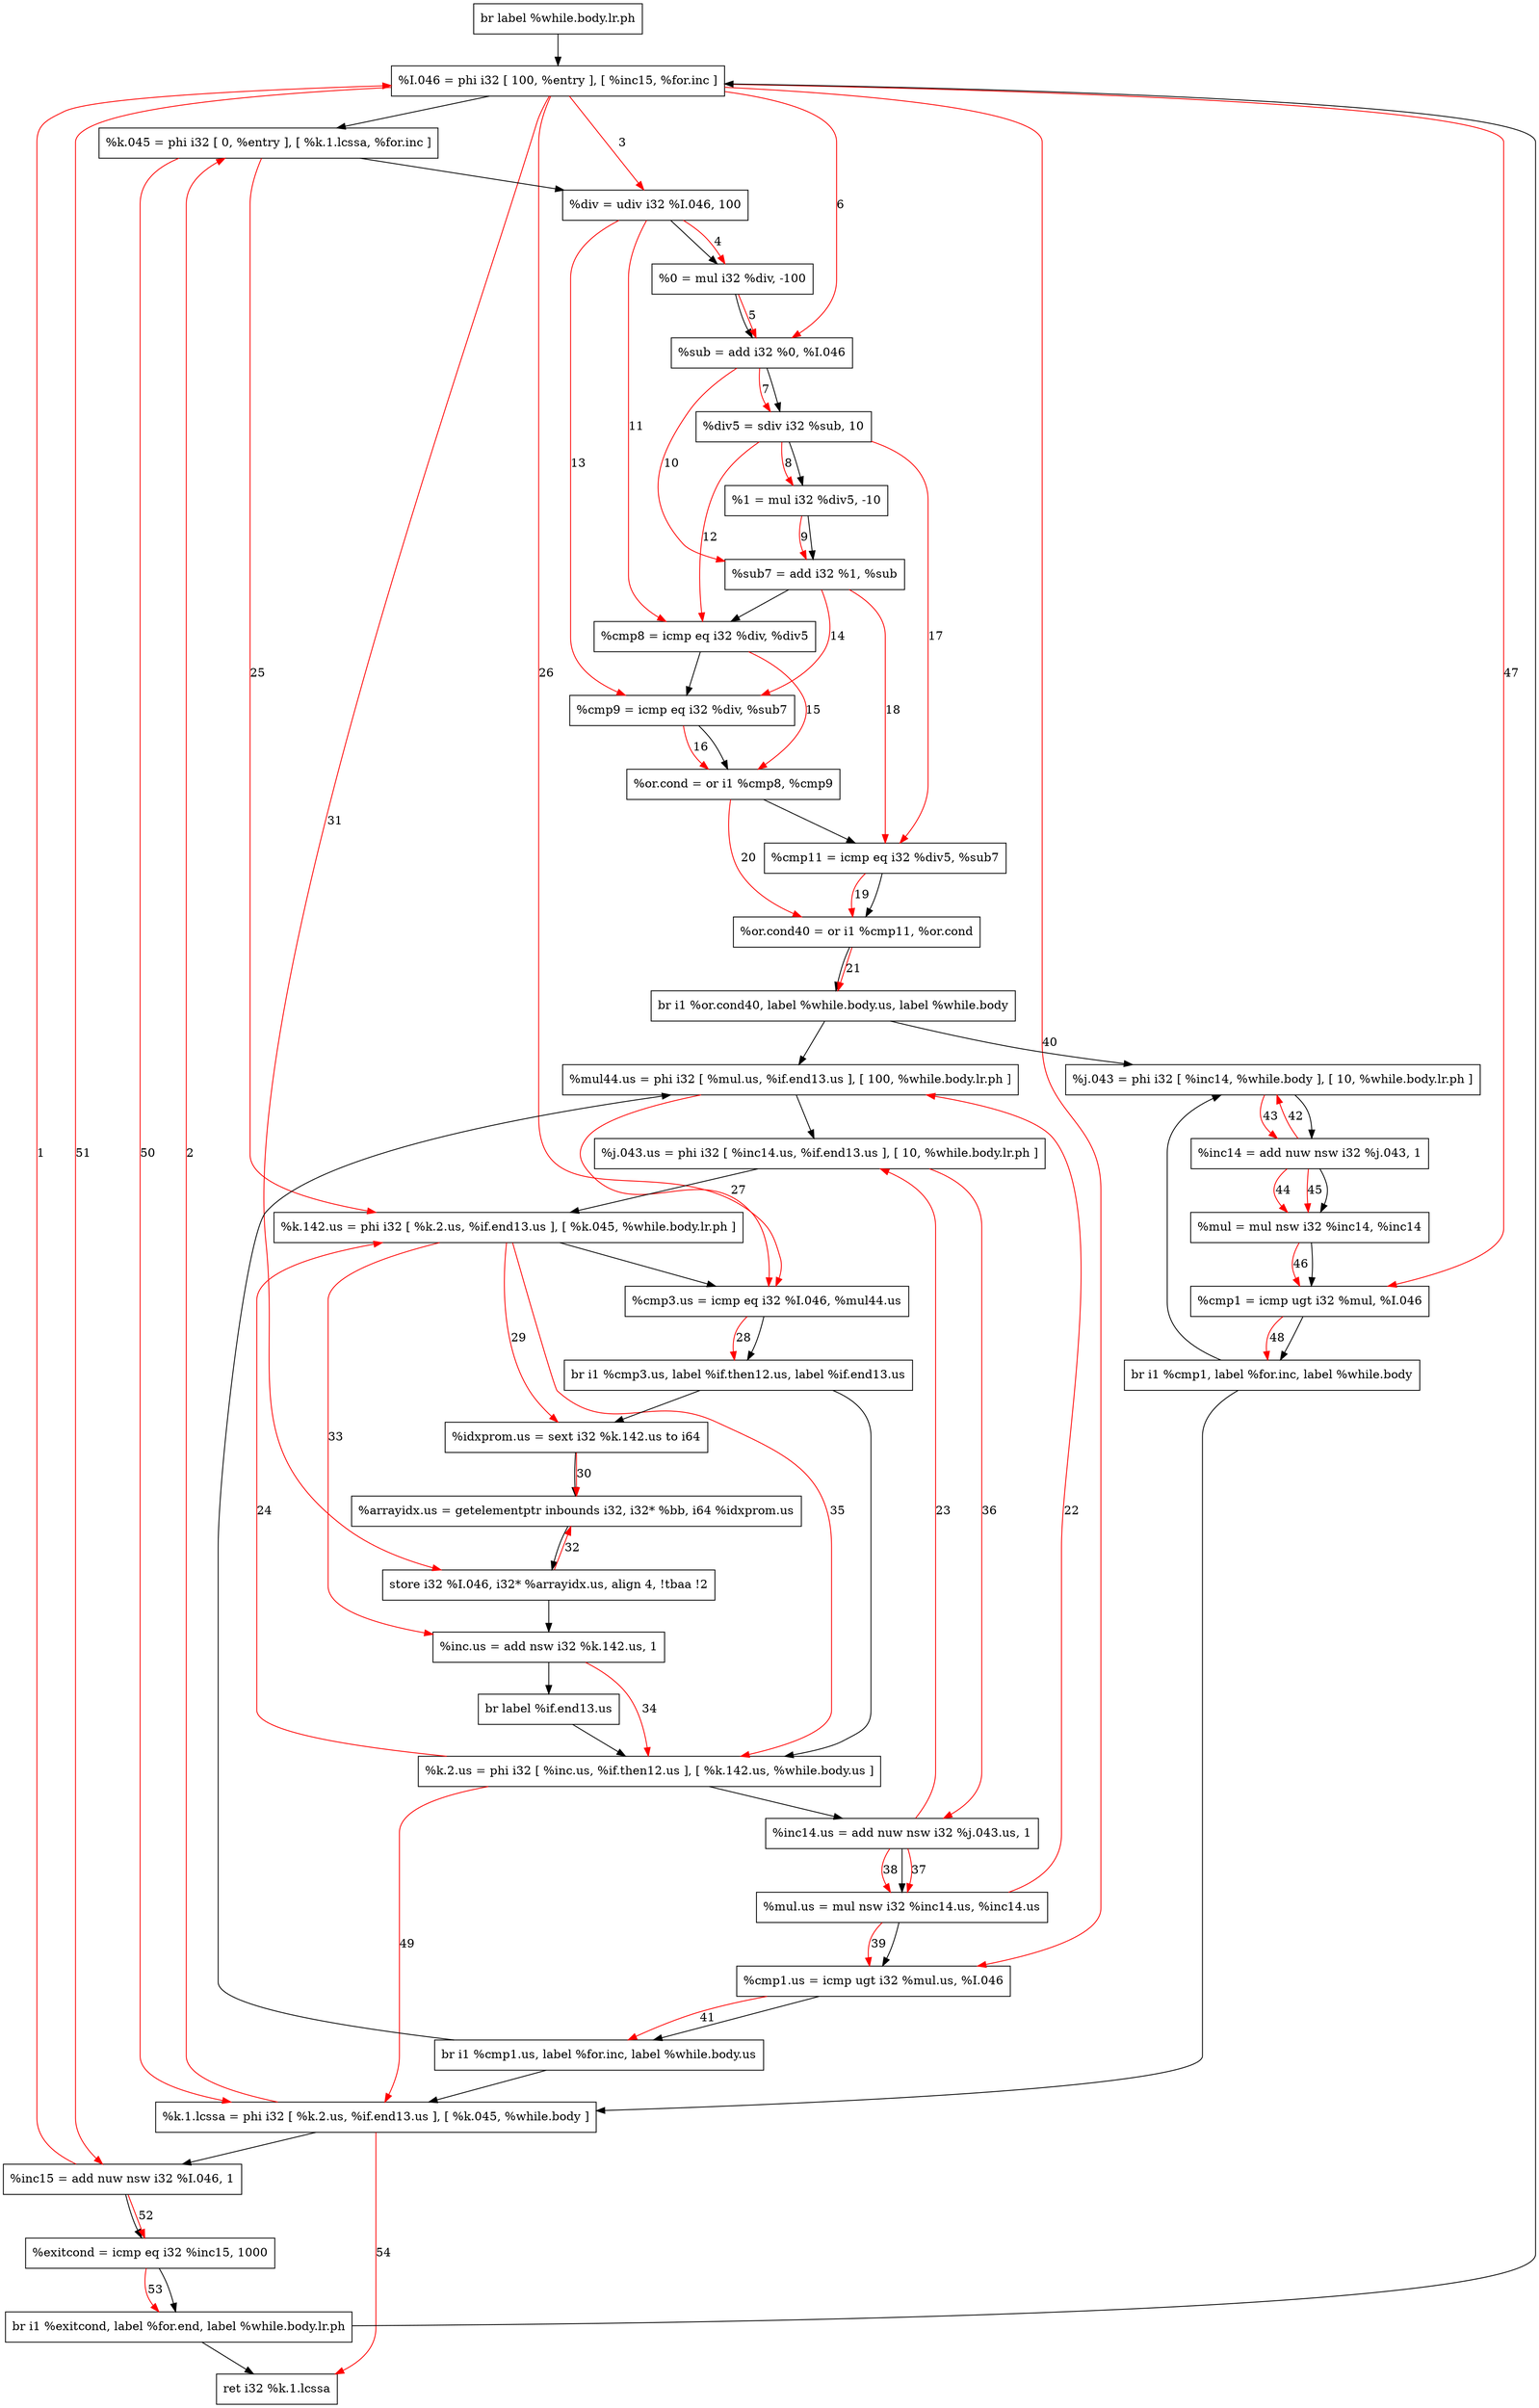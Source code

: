 digraph "CDFG for'func' function" {
	Node0x55710dff39d8[shape=record, label="  br label %while.body.lr.ph"]
	Node0x55710dff4168[shape=record, label="  %I.046 = phi i32 [ 100, %entry ], [ %inc15, %for.inc ]"]
	Node0x55710dff4318[shape=record, label="  %k.045 = phi i32 [ 0, %entry ], [ %k.1.lcssa, %for.inc ]"]
	Node0x55710dff4400[shape=record, label="  %div = udiv i32 %I.046, 100"]
	Node0x55710dff44c0[shape=record, label="  %0 = mul i32 %div, -100"]
	Node0x55710dff4550[shape=record, label="  %sub = add i32 %0, %I.046"]
	Node0x55710dff4610[shape=record, label="  %div5 = sdiv i32 %sub, 10"]
	Node0x55710dff46d0[shape=record, label="  %1 = mul i32 %div5, -10"]
	Node0x55710dff4760[shape=record, label="  %sub7 = add i32 %1, %sub"]
	Node0x55710dff47d0[shape=record, label="  %cmp8 = icmp eq i32 %div, %div5"]
	Node0x55710dff4860[shape=record, label="  %cmp9 = icmp eq i32 %div, %sub7"]
	Node0x55710dff48f0[shape=record, label="  %or.cond = or i1 %cmp8, %cmp9"]
	Node0x55710dff4b20[shape=record, label="  %cmp11 = icmp eq i32 %div5, %sub7"]
	Node0x55710dff4bb0[shape=record, label="  %or.cond40 = or i1 %cmp11, %or.cond"]
	Node0x55710df7ac98[shape=record, label="  br i1 %or.cond40, label %while.body.us, label %while.body"]
	Node0x55710dff4f48[shape=record, label="  %mul44.us = phi i32 [ %mul.us, %if.end13.us ], [ 100, %while.body.lr.ph ]"]
	Node0x55710dff50d8[shape=record, label="  %j.043.us = phi i32 [ %inc14.us, %if.end13.us ], [ 10, %while.body.lr.ph ]"]
	Node0x55710dff5258[shape=record, label="  %k.142.us = phi i32 [ %k.2.us, %if.end13.us ], [ %k.045, %while.body.lr.ph ]"]
	Node0x55710dff5320[shape=record, label="  %cmp3.us = icmp eq i32 %I.046, %mul44.us"]
	Node0x55710df7adb8[shape=record, label="  br i1 %cmp3.us, label %if.then12.us, label %if.end13.us"]
	Node0x55710dff53e8[shape=record, label="  %idxprom.us = sext i32 %k.142.us to i64"]
	Node0x55710dff5490[shape=record, label="  %arrayidx.us = getelementptr inbounds i32, i32* %bb, i64 %idxprom.us"]
	Node0x55710dff5860[shape=record, label="  store i32 %I.046, i32* %arrayidx.us, align 4, !tbaa !2"]
	Node0x55710dff67c0[shape=record, label="  %inc.us = add nsw i32 %k.142.us, 1"]
	Node0x55710dff6838[shape=record, label="  br label %if.end13.us"]
	Node0x55710dff6888[shape=record, label="  %k.2.us = phi i32 [ %inc.us, %if.then12.us ], [ %k.142.us, %while.body.us ]"]
	Node0x55710dff6950[shape=record, label="  %inc14.us = add nuw nsw i32 %j.043.us, 1"]
	Node0x55710dff69c0[shape=record, label="  %mul.us = mul nsw i32 %inc14.us, %inc14.us"]
	Node0x55710dff6a30[shape=record, label="  %cmp1.us = icmp ugt i32 %mul.us, %I.046"]
	Node0x55710df86348[shape=record, label="  br i1 %cmp1.us, label %for.inc, label %while.body.us"]
	Node0x55710dff6ab8[shape=record, label="  %j.043 = phi i32 [ %inc14, %while.body ], [ 10, %while.body.lr.ph ]"]
	Node0x55710dff6ba0[shape=record, label="  %inc14 = add nuw nsw i32 %j.043, 1"]
	Node0x55710dff6c10[shape=record, label="  %mul = mul nsw i32 %inc14, %inc14"]
	Node0x55710dff6ca0[shape=record, label="  %cmp1 = icmp ugt i32 %mul, %I.046"]
	Node0x55710df86468[shape=record, label="  br i1 %cmp1, label %for.inc, label %while.body"]
	Node0x55710dff6d08[shape=record, label="  %k.1.lcssa = phi i32 [ %k.2.us, %if.end13.us ], [ %k.045, %while.body ]"]
	Node0x55710dff6dd0[shape=record, label="  %inc15 = add nuw nsw i32 %I.046, 1"]
	Node0x55710dff6e40[shape=record, label="  %exitcond = icmp eq i32 %inc15, 1000"]
	Node0x55710df86588[shape=record, label="  br i1 %exitcond, label %for.end, label %while.body.lr.ph"]
	Node0x55710dff42c8[shape=record, label="  ret i32 %k.1.lcssa"]
	Node0x55710dff39d8 -> Node0x55710dff4168
	Node0x55710dff4168 -> Node0x55710dff4318
	Node0x55710dff4318 -> Node0x55710dff4400
	Node0x55710dff4400 -> Node0x55710dff44c0
	Node0x55710dff44c0 -> Node0x55710dff4550
	Node0x55710dff4550 -> Node0x55710dff4610
	Node0x55710dff4610 -> Node0x55710dff46d0
	Node0x55710dff46d0 -> Node0x55710dff4760
	Node0x55710dff4760 -> Node0x55710dff47d0
	Node0x55710dff47d0 -> Node0x55710dff4860
	Node0x55710dff4860 -> Node0x55710dff48f0
	Node0x55710dff48f0 -> Node0x55710dff4b20
	Node0x55710dff4b20 -> Node0x55710dff4bb0
	Node0x55710dff4bb0 -> Node0x55710df7ac98
	Node0x55710df7ac98 -> Node0x55710dff4f48
	Node0x55710df7ac98 -> Node0x55710dff6ab8
	Node0x55710dff4f48 -> Node0x55710dff50d8
	Node0x55710dff50d8 -> Node0x55710dff5258
	Node0x55710dff5258 -> Node0x55710dff5320
	Node0x55710dff5320 -> Node0x55710df7adb8
	Node0x55710df7adb8 -> Node0x55710dff53e8
	Node0x55710df7adb8 -> Node0x55710dff6888
	Node0x55710dff53e8 -> Node0x55710dff5490
	Node0x55710dff5490 -> Node0x55710dff5860
	Node0x55710dff5860 -> Node0x55710dff67c0
	Node0x55710dff67c0 -> Node0x55710dff6838
	Node0x55710dff6838 -> Node0x55710dff6888
	Node0x55710dff6888 -> Node0x55710dff6950
	Node0x55710dff6950 -> Node0x55710dff69c0
	Node0x55710dff69c0 -> Node0x55710dff6a30
	Node0x55710dff6a30 -> Node0x55710df86348
	Node0x55710df86348 -> Node0x55710dff6d08
	Node0x55710df86348 -> Node0x55710dff4f48
	Node0x55710dff6ab8 -> Node0x55710dff6ba0
	Node0x55710dff6ba0 -> Node0x55710dff6c10
	Node0x55710dff6c10 -> Node0x55710dff6ca0
	Node0x55710dff6ca0 -> Node0x55710df86468
	Node0x55710df86468 -> Node0x55710dff6d08
	Node0x55710df86468 -> Node0x55710dff6ab8
	Node0x55710dff6d08 -> Node0x55710dff6dd0
	Node0x55710dff6dd0 -> Node0x55710dff6e40
	Node0x55710dff6e40 -> Node0x55710df86588
	Node0x55710df86588 -> Node0x55710dff42c8
	Node0x55710df86588 -> Node0x55710dff4168
edge [color=red]
	Node0x55710dff6dd0 -> Node0x55710dff4168[label="1"]
	Node0x55710dff6d08 -> Node0x55710dff4318[label="2"]
	Node0x55710dff4168 -> Node0x55710dff4400[label="3"]
	Node0x55710dff4400 -> Node0x55710dff44c0[label="4"]
	Node0x55710dff44c0 -> Node0x55710dff4550[label="5"]
	Node0x55710dff4168 -> Node0x55710dff4550[label="6"]
	Node0x55710dff4550 -> Node0x55710dff4610[label="7"]
	Node0x55710dff4610 -> Node0x55710dff46d0[label="8"]
	Node0x55710dff46d0 -> Node0x55710dff4760[label="9"]
	Node0x55710dff4550 -> Node0x55710dff4760[label="10"]
	Node0x55710dff4400 -> Node0x55710dff47d0[label="11"]
	Node0x55710dff4610 -> Node0x55710dff47d0[label="12"]
	Node0x55710dff4400 -> Node0x55710dff4860[label="13"]
	Node0x55710dff4760 -> Node0x55710dff4860[label="14"]
	Node0x55710dff47d0 -> Node0x55710dff48f0[label="15"]
	Node0x55710dff4860 -> Node0x55710dff48f0[label="16"]
	Node0x55710dff4610 -> Node0x55710dff4b20[label="17"]
	Node0x55710dff4760 -> Node0x55710dff4b20[label="18"]
	Node0x55710dff4b20 -> Node0x55710dff4bb0[label="19"]
	Node0x55710dff48f0 -> Node0x55710dff4bb0[label="20"]
	Node0x55710dff4bb0 -> Node0x55710df7ac98[label="21"]
	Node0x55710dff69c0 -> Node0x55710dff4f48[label="22"]
	Node0x55710dff6950 -> Node0x55710dff50d8[label="23"]
	Node0x55710dff6888 -> Node0x55710dff5258[label="24"]
	Node0x55710dff4318 -> Node0x55710dff5258[label="25"]
	Node0x55710dff4168 -> Node0x55710dff5320[label="26"]
	Node0x55710dff4f48 -> Node0x55710dff5320[label="27"]
	Node0x55710dff5320 -> Node0x55710df7adb8[label="28"]
	Node0x55710dff5258 -> Node0x55710dff53e8[label="29"]
	Node0x55710dff53e8 -> Node0x55710dff5490[label="30"]
	Node0x55710dff4168 -> Node0x55710dff5860[label="31"]
	Node0x55710dff5860 -> Node0x55710dff5490[label="32"]
	Node0x55710dff5258 -> Node0x55710dff67c0[label="33"]
	Node0x55710dff67c0 -> Node0x55710dff6888[label="34"]
	Node0x55710dff5258 -> Node0x55710dff6888[label="35"]
	Node0x55710dff50d8 -> Node0x55710dff6950[label="36"]
	Node0x55710dff6950 -> Node0x55710dff69c0[label="37"]
	Node0x55710dff6950 -> Node0x55710dff69c0[label="38"]
	Node0x55710dff69c0 -> Node0x55710dff6a30[label="39"]
	Node0x55710dff4168 -> Node0x55710dff6a30[label="40"]
	Node0x55710dff6a30 -> Node0x55710df86348[label="41"]
	Node0x55710dff6ba0 -> Node0x55710dff6ab8[label="42"]
	Node0x55710dff6ab8 -> Node0x55710dff6ba0[label="43"]
	Node0x55710dff6ba0 -> Node0x55710dff6c10[label="44"]
	Node0x55710dff6ba0 -> Node0x55710dff6c10[label="45"]
	Node0x55710dff6c10 -> Node0x55710dff6ca0[label="46"]
	Node0x55710dff4168 -> Node0x55710dff6ca0[label="47"]
	Node0x55710dff6ca0 -> Node0x55710df86468[label="48"]
	Node0x55710dff6888 -> Node0x55710dff6d08[label="49"]
	Node0x55710dff4318 -> Node0x55710dff6d08[label="50"]
	Node0x55710dff4168 -> Node0x55710dff6dd0[label="51"]
	Node0x55710dff6dd0 -> Node0x55710dff6e40[label="52"]
	Node0x55710dff6e40 -> Node0x55710df86588[label="53"]
	Node0x55710dff6d08 -> Node0x55710dff42c8[label="54"]
}

